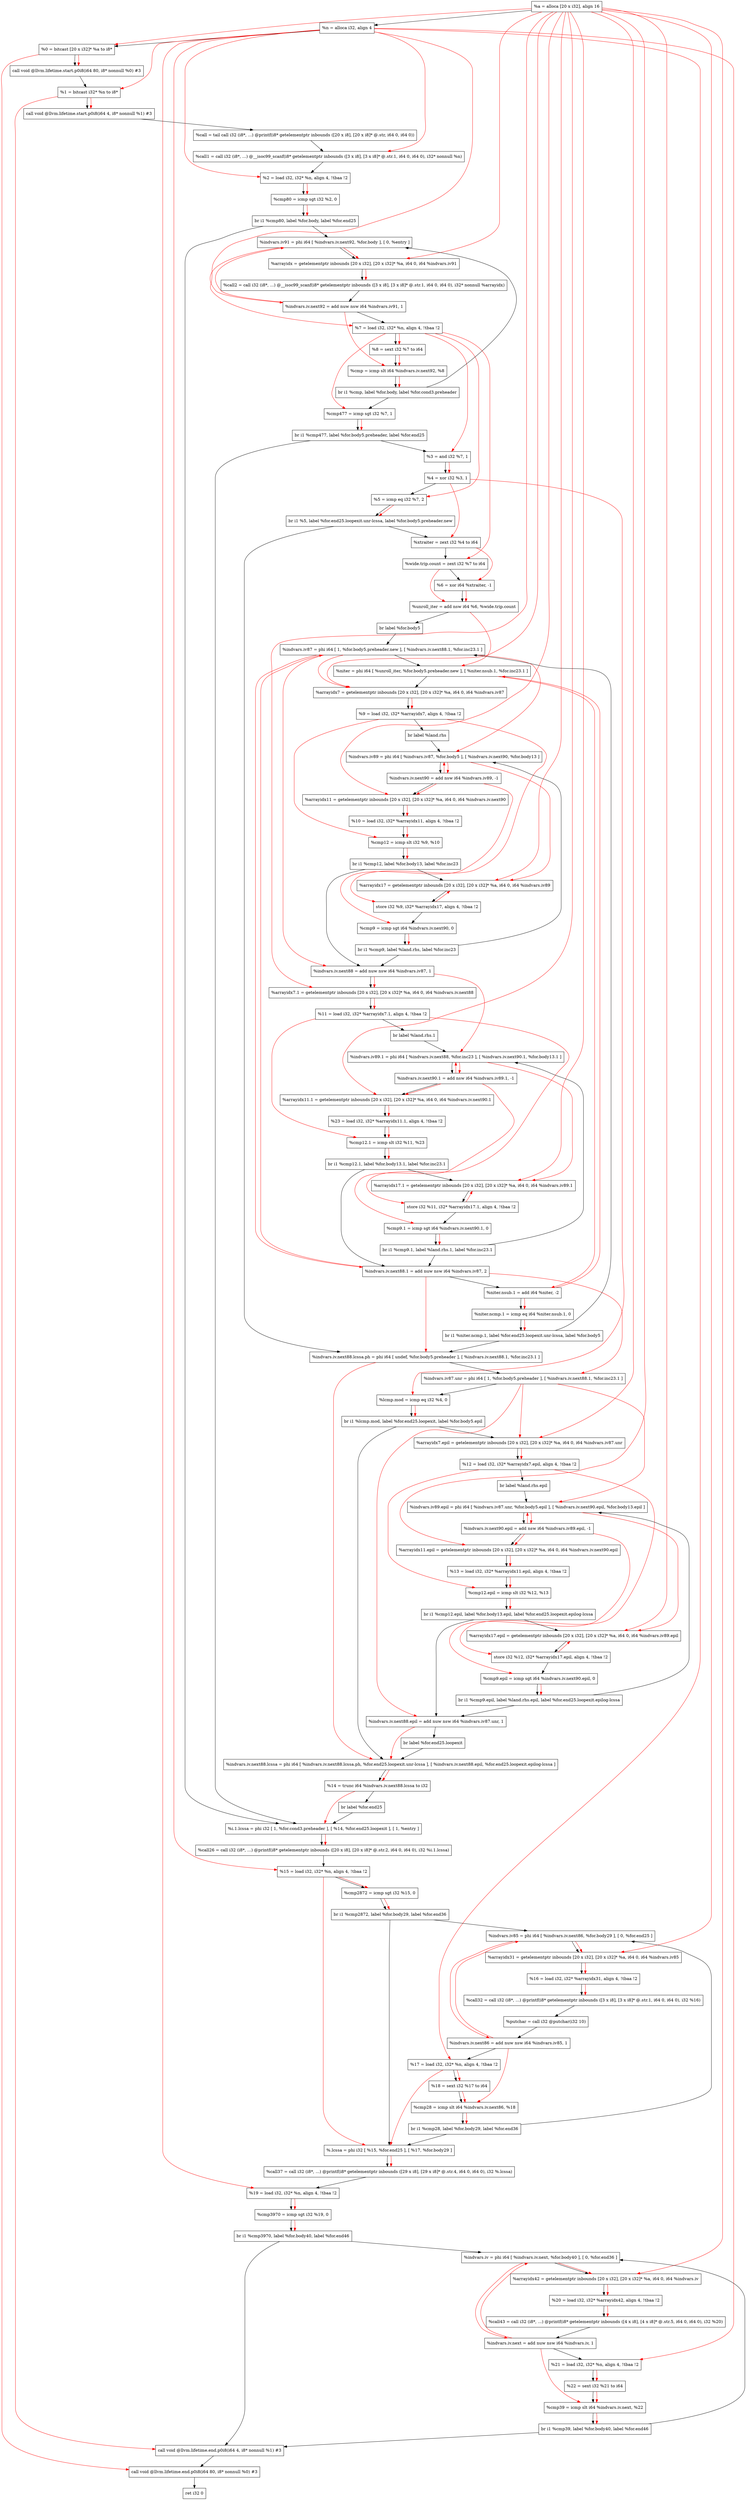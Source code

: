 digraph "CDFG for'func' function" {
	Node0x55d1ced40818[shape=record, label="  %a = alloca [20 x i32], align 16"];
	Node0x55d1ced40ed8[shape=record, label="  %n = alloca i32, align 4"];
	Node0x55d1ced40f58[shape=record, label="  %0 = bitcast [20 x i32]* %a to i8*"];
	Node0x55d1ced413b8[shape=record, label="  call void @llvm.lifetime.start.p0i8(i64 80, i8* nonnull %0) #3"];
	Node0x55d1ced41498[shape=record, label="  %1 = bitcast i32* %n to i8*"];
	Node0x55d1ced415c8[shape=record, label="  call void @llvm.lifetime.start.p0i8(i64 4, i8* nonnull %1) #3"];
	Node0x55d1ced41990[shape=record, label="  %call = tail call i32 (i8*, ...) @printf(i8* getelementptr inbounds ([20 x i8], [20 x i8]* @.str, i64 0, i64 0))"];
	Node0x55d1ced41bd8[shape=record, label="  %call1 = call i32 (i8*, ...) @__isoc99_scanf(i8* getelementptr inbounds ([3 x i8], [3 x i8]* @.str.1, i64 0, i64 0), i32* nonnull %n)"];
	Node0x55d1ced41c98[shape=record, label="  %2 = load i32, i32* %n, align 4, !tbaa !2"];
	Node0x55d1ced42c20[shape=record, label="  %cmp80 = icmp sgt i32 %2, 0"];
	Node0x55d1cecd4468[shape=record, label="  br i1 %cmp80, label %for.body, label %for.end25"];
	Node0x55d1ced42ff0[shape=record, label="  %cmp477 = icmp sgt i32 %7, 1"];
	Node0x55d1cecd4588[shape=record, label="  br i1 %cmp477, label %for.body5.preheader, label %for.end25"];
	Node0x55d1ced43130[shape=record, label="  %3 = and i32 %7, 1"];
	Node0x55d1ced431a0[shape=record, label="  %4 = xor i32 %3, 1"];
	Node0x55d1ced43260[shape=record, label="  %5 = icmp eq i32 %7, 2"];
	Node0x55d1ced43628[shape=record, label="  br i1 %5, label %for.end25.loopexit.unr-lcssa, label %for.body5.preheader.new"];
	Node0x55d1ced43598[shape=record, label="  %xtraiter = zext i32 %4 to i64"];
	Node0x55d1ced43688[shape=record, label="  %wide.trip.count = zext i32 %7 to i64"];
	Node0x55d1ced43760[shape=record, label="  %6 = xor i64 %xtraiter, -1"];
	Node0x55d1ced43800[shape=record, label="  %unroll_iter = add nsw i64 %6, %wide.trip.count"];
	Node0x55d1ced43938[shape=record, label="  br label %for.body5"];
	Node0x55d1ced439e8[shape=record, label="  %indvars.iv91 = phi i64 [ %indvars.iv.next92, %for.body ], [ 0, %entry ]"];
	Node0x55d1ced43ac8[shape=record, label="  %arrayidx = getelementptr inbounds [20 x i32], [20 x i32]* %a, i64 0, i64 %indvars.iv91"];
	Node0x55d1ced43bb8[shape=record, label="  %call2 = call i32 (i8*, ...) @__isoc99_scanf(i8* getelementptr inbounds ([3 x i8], [3 x i8]* @.str.1, i64 0, i64 0), i32* nonnull %arrayidx)"];
	Node0x55d1ced43cf0[shape=record, label="  %indvars.iv.next92 = add nuw nsw i64 %indvars.iv91, 1"];
	Node0x55d1ced42cf8[shape=record, label="  %7 = load i32, i32* %n, align 4, !tbaa !2"];
	Node0x55d1ced44358[shape=record, label="  %8 = sext i32 %7 to i64"];
	Node0x55d1ced44460[shape=record, label="  %cmp = icmp slt i64 %indvars.iv.next92, %8"];
	Node0x55d1ced444e8[shape=record, label="  br i1 %cmp, label %for.body, label %for.cond3.preheader"];
	Node0x55d1ced445b8[shape=record, label="  %indvars.iv87 = phi i64 [ 1, %for.body5.preheader.new ], [ %indvars.iv.next88.1, %for.inc23.1 ]"];
	Node0x55d1ced44748[shape=record, label="  %niter = phi i64 [ %unroll_iter, %for.body5.preheader.new ], [ %niter.nsub.1, %for.inc23.1 ]"];
	Node0x55d1ced44b68[shape=record, label="  %arrayidx7 = getelementptr inbounds [20 x i32], [20 x i32]* %a, i64 0, i64 %indvars.iv87"];
	Node0x55d1ced44c08[shape=record, label="  %9 = load i32, i32* %arrayidx7, align 4, !tbaa !2"];
	Node0x55d1ced44d48[shape=record, label="  br label %land.rhs"];
	Node0x55d1ced44ef8[shape=record, label="  %indvars.iv89 = phi i64 [ %indvars.iv87, %for.body5 ], [ %indvars.iv.next90, %for.body13 ]"];
	Node0x55d1ced45020[shape=record, label="  %indvars.iv.next90 = add nsw i64 %indvars.iv89, -1"];
	Node0x55d1ced450d8[shape=record, label="  %arrayidx11 = getelementptr inbounds [20 x i32], [20 x i32]* %a, i64 0, i64 %indvars.iv.next90"];
	Node0x55d1ced44ce8[shape=record, label="  %10 = load i32, i32* %arrayidx11, align 4, !tbaa !2"];
	Node0x55d1ced45160[shape=record, label="  %cmp12 = icmp slt i32 %9, %10"];
	Node0x55d1ced45298[shape=record, label="  br i1 %cmp12, label %for.body13, label %for.inc23"];
	Node0x55d1ced45328[shape=record, label="  %arrayidx17 = getelementptr inbounds [20 x i32], [20 x i32]* %a, i64 0, i64 %indvars.iv89"];
	Node0x55d1ced453b0[shape=record, label="  store i32 %9, i32* %arrayidx17, align 4, !tbaa !2"];
	Node0x55d1ced45490[shape=record, label="  %cmp9 = icmp sgt i64 %indvars.iv.next90, 0"];
	Node0x55d1ced45538[shape=record, label="  br i1 %cmp9, label %land.rhs, label %for.inc23"];
	Node0x55d1ced455b0[shape=record, label="  %indvars.iv.next88 = add nuw nsw i64 %indvars.iv87, 1"];
	Node0x55d1ced45698[shape=record, label="  %arrayidx7.1 = getelementptr inbounds [20 x i32], [20 x i32]* %a, i64 0, i64 %indvars.iv.next88"];
	Node0x55d1ced45208[shape=record, label="  %11 = load i32, i32* %arrayidx7.1, align 4, !tbaa !2"];
	Node0x55d1ced45f68[shape=record, label="  br label %land.rhs.1"];
	Node0x55d1ced46038[shape=record, label="  %indvars.iv.next88.lcssa.ph = phi i64 [ undef, %for.body5.preheader ], [ %indvars.iv.next88.1, %for.inc23.1 ]"];
	Node0x55d1ced460d8[shape=record, label="  %indvars.iv87.unr = phi i64 [ 1, %for.body5.preheader ], [ %indvars.iv.next88.1, %for.inc23.1 ]"];
	Node0x55d1ced461a0[shape=record, label="  %lcmp.mod = icmp eq i32 %4, 0"];
	Node0x55d1ced463a8[shape=record, label="  br i1 %lcmp.mod, label %for.end25.loopexit, label %for.body5.epil"];
	Node0x55d1ced46438[shape=record, label="  %arrayidx7.epil = getelementptr inbounds [20 x i32], [20 x i32]* %a, i64 0, i64 %indvars.iv87.unr"];
	Node0x55d1ced46318[shape=record, label="  %12 = load i32, i32* %arrayidx7.epil, align 4, !tbaa !2"];
	Node0x55d1ced46558[shape=record, label="  br label %land.rhs.epil"];
	Node0x55d1ced46738[shape=record, label="  %indvars.iv89.epil = phi i64 [ %indvars.iv87.unr, %for.body5.epil ], [ %indvars.iv.next90.epil, %for.body13.epil ]"];
	Node0x55d1ced46890[shape=record, label="  %indvars.iv.next90.epil = add nsw i64 %indvars.iv89.epil, -1"];
	Node0x55d1ced46918[shape=record, label="  %arrayidx11.epil = getelementptr inbounds [20 x i32], [20 x i32]* %a, i64 0, i64 %indvars.iv.next90.epil"];
	Node0x55d1ced464f8[shape=record, label="  %13 = load i32, i32* %arrayidx11.epil, align 4, !tbaa !2"];
	Node0x55d1ced46fc0[shape=record, label="  %cmp12.epil = icmp slt i32 %12, %13"];
	Node0x55d1ced47168[shape=record, label="  br i1 %cmp12.epil, label %for.body13.epil, label %for.end25.loopexit.epilog-lcssa"];
	Node0x55d1ced471f8[shape=record, label="  %arrayidx17.epil = getelementptr inbounds [20 x i32], [20 x i32]* %a, i64 0, i64 %indvars.iv89.epil"];
	Node0x55d1ced47280[shape=record, label="  store i32 %12, i32* %arrayidx17.epil, align 4, !tbaa !2"];
	Node0x55d1ced47330[shape=record, label="  %cmp9.epil = icmp sgt i64 %indvars.iv.next90.epil, 0"];
	Node0x55d1ced473e8[shape=record, label="  br i1 %cmp9.epil, label %land.rhs.epil, label %for.end25.loopexit.epilog-lcssa"];
	Node0x55d1ced47490[shape=record, label="  %indvars.iv.next88.epil = add nuw nsw i64 %indvars.iv87.unr, 1"];
	Node0x55d1ced470a8[shape=record, label="  br label %for.end25.loopexit"];
	Node0x55d1ced47508[shape=record, label="  %indvars.iv.next88.lcssa = phi i64 [ %indvars.iv.next88.lcssa.ph, %for.end25.loopexit.unr-lcssa ], [ %indvars.iv.next88.epil, %for.end25.loopexit.epilog-lcssa ]"];
	Node0x55d1ced42ee8[shape=record, label="  %14 = trunc i64 %indvars.iv.next88.lcssa to i32"];
	Node0x55d1ced466e8[shape=record, label="  br label %for.end25"];
	Node0x55d1ced475d8[shape=record, label="  %i.1.lcssa = phi i32 [ 1, %for.cond3.preheader ], [ %14, %for.end25.loopexit ], [ 1, %entry ]"];
	Node0x55d1ced47758[shape=record, label="  %call26 = call i32 (i8*, ...) @printf(i8* getelementptr inbounds ([20 x i8], [20 x i8]* @.str.2, i64 0, i64 0), i32 %i.1.lcssa)"];
	Node0x55d1ced42dd8[shape=record, label="  %15 = load i32, i32* %n, align 4, !tbaa !2"];
	Node0x55d1ced47830[shape=record, label="  %cmp2872 = icmp sgt i32 %15, 0"];
	Node0x55d1ced47a18[shape=record, label="  br i1 %cmp2872, label %for.body29, label %for.end36"];
	Node0x55d1ced47ae8[shape=record, label="  %indvars.iv85 = phi i64 [ %indvars.iv.next86, %for.body29 ], [ 0, %for.end25 ]"];
	Node0x55d1ced47bc8[shape=record, label="  %arrayidx31 = getelementptr inbounds [20 x i32], [20 x i32]* %a, i64 0, i64 %indvars.iv85"];
	Node0x55d1ced47c68[shape=record, label="  %16 = load i32, i32* %arrayidx31, align 4, !tbaa !2"];
	Node0x55d1ced47d18[shape=record, label="  %call32 = call i32 (i8*, ...) @printf(i8* getelementptr inbounds ([3 x i8], [3 x i8]* @.str.1, i64 0, i64 0), i32 %16)"];
	Node0x55d1ced47ed0[shape=record, label="  %putchar = call i32 @putchar(i32 10)"];
	Node0x55d1ced47ff0[shape=record, label="  %indvars.iv.next86 = add nuw nsw i64 %indvars.iv85, 1"];
	Node0x55d1ced478d8[shape=record, label="  %17 = load i32, i32* %n, align 4, !tbaa !2"];
	Node0x55d1ced48048[shape=record, label="  %18 = sext i32 %17 to i64"];
	Node0x55d1ced480f0[shape=record, label="  %cmp28 = icmp slt i64 %indvars.iv.next86, %18"];
	Node0x55d1ced48178[shape=record, label="  br i1 %cmp28, label %for.body29, label %for.end36"];
	Node0x55d1ced481c8[shape=record, label="  %.lcssa = phi i32 [ %15, %for.end25 ], [ %17, %for.body29 ]"];
	Node0x55d1ced48368[shape=record, label="  %call37 = call i32 (i8*, ...) @printf(i8* getelementptr inbounds ([29 x i8], [29 x i8]* @.str.4, i64 0, i64 0), i32 %.lcssa)"];
	Node0x55d1ced47988[shape=record, label="  %19 = load i32, i32* %n, align 4, !tbaa !2"];
	Node0x55d1ced48440[shape=record, label="  %cmp3970 = icmp sgt i32 %19, 0"];
	Node0x55d1ced48648[shape=record, label="  br i1 %cmp3970, label %for.body40, label %for.end46"];
	Node0x55d1ced486c8[shape=record, label="  %indvars.iv = phi i64 [ %indvars.iv.next, %for.body40 ], [ 0, %for.end36 ]"];
	Node0x55d1ced487d8[shape=record, label="  %arrayidx42 = getelementptr inbounds [20 x i32], [20 x i32]* %a, i64 0, i64 %indvars.iv"];
	Node0x55d1ced48878[shape=record, label="  %20 = load i32, i32* %arrayidx42, align 4, !tbaa !2"];
	Node0x55d1ced489a8[shape=record, label="  %call43 = call i32 (i8*, ...) @printf(i8* getelementptr inbounds ([4 x i8], [4 x i8]* @.str.5, i64 0, i64 0), i32 %20)"];
	Node0x55d1ced48a80[shape=record, label="  %indvars.iv.next = add nuw nsw i64 %indvars.iv, 1"];
	Node0x55d1ced48508[shape=record, label="  %21 = load i32, i32* %n, align 4, !tbaa !2"];
	Node0x55d1ced48ad8[shape=record, label="  %22 = sext i32 %21 to i64"];
	Node0x55d1ced48b50[shape=record, label="  %cmp39 = icmp slt i64 %indvars.iv.next, %22"];
	Node0x55d1ced48bf8[shape=record, label="  br i1 %cmp39, label %for.body40, label %for.end46"];
	Node0x55d1ced48dd8[shape=record, label="  call void @llvm.lifetime.end.p0i8(i64 4, i8* nonnull %1) #3"];
	Node0x55d1ced48f38[shape=record, label="  call void @llvm.lifetime.end.p0i8(i64 80, i8* nonnull %0) #3"];
	Node0x55d1ced48ff8[shape=record, label="  ret i32 0"];
	Node0x55d1ced49128[shape=record, label="  %indvars.iv89.1 = phi i64 [ %indvars.iv.next88, %for.inc23 ], [ %indvars.iv.next90.1, %for.body13.1 ]"];
	Node0x55d1ced49250[shape=record, label="  %indvars.iv.next90.1 = add nsw i64 %indvars.iv89.1, -1"];
	Node0x55d1ced49308[shape=record, label="  %arrayidx11.1 = getelementptr inbounds [20 x i32], [20 x i32]* %a, i64 0, i64 %indvars.iv.next90.1"];
	Node0x55d1ced44ea8[shape=record, label="  %23 = load i32, i32* %arrayidx11.1, align 4, !tbaa !2"];
	Node0x55d1ced49390[shape=record, label="  %cmp12.1 = icmp slt i32 %11, %23"];
	Node0x55d1ced49418[shape=record, label="  br i1 %cmp12.1, label %for.body13.1, label %for.inc23.1"];
	Node0x55d1ced494a8[shape=record, label="  %arrayidx17.1 = getelementptr inbounds [20 x i32], [20 x i32]* %a, i64 0, i64 %indvars.iv89.1"];
	Node0x55d1ced49530[shape=record, label="  store i32 %11, i32* %arrayidx17.1, align 4, !tbaa !2"];
	Node0x55d1ced495e0[shape=record, label="  %cmp9.1 = icmp sgt i64 %indvars.iv.next90.1, 0"];
	Node0x55d1ced45738[shape=record, label="  br i1 %cmp9.1, label %land.rhs.1, label %for.inc23.1"];
	Node0x55d1ced457b0[shape=record, label="  %indvars.iv.next88.1 = add nuw nsw i64 %indvars.iv87, 2"];
	Node0x55d1ced45820[shape=record, label="  %niter.nsub.1 = add i64 %niter, -2"];
	Node0x55d1ced45890[shape=record, label="  %niter.ncmp.1 = icmp eq i64 %niter.nsub.1, 0"];
	Node0x55d1ced45978[shape=record, label="  br i1 %niter.ncmp.1, label %for.end25.loopexit.unr-lcssa, label %for.body5"];
	Node0x55d1ced40818 -> Node0x55d1ced40ed8
	Node0x55d1ced40ed8 -> Node0x55d1ced40f58
	Node0x55d1ced40f58 -> Node0x55d1ced413b8
	Node0x55d1ced413b8 -> Node0x55d1ced41498
	Node0x55d1ced41498 -> Node0x55d1ced415c8
	Node0x55d1ced415c8 -> Node0x55d1ced41990
	Node0x55d1ced41990 -> Node0x55d1ced41bd8
	Node0x55d1ced41bd8 -> Node0x55d1ced41c98
	Node0x55d1ced41c98 -> Node0x55d1ced42c20
	Node0x55d1ced42c20 -> Node0x55d1cecd4468
	Node0x55d1cecd4468 -> Node0x55d1ced439e8
	Node0x55d1cecd4468 -> Node0x55d1ced475d8
	Node0x55d1ced42ff0 -> Node0x55d1cecd4588
	Node0x55d1cecd4588 -> Node0x55d1ced43130
	Node0x55d1cecd4588 -> Node0x55d1ced475d8
	Node0x55d1ced43130 -> Node0x55d1ced431a0
	Node0x55d1ced431a0 -> Node0x55d1ced43260
	Node0x55d1ced43260 -> Node0x55d1ced43628
	Node0x55d1ced43628 -> Node0x55d1ced46038
	Node0x55d1ced43628 -> Node0x55d1ced43598
	Node0x55d1ced43598 -> Node0x55d1ced43688
	Node0x55d1ced43688 -> Node0x55d1ced43760
	Node0x55d1ced43760 -> Node0x55d1ced43800
	Node0x55d1ced43800 -> Node0x55d1ced43938
	Node0x55d1ced43938 -> Node0x55d1ced445b8
	Node0x55d1ced439e8 -> Node0x55d1ced43ac8
	Node0x55d1ced43ac8 -> Node0x55d1ced43bb8
	Node0x55d1ced43bb8 -> Node0x55d1ced43cf0
	Node0x55d1ced43cf0 -> Node0x55d1ced42cf8
	Node0x55d1ced42cf8 -> Node0x55d1ced44358
	Node0x55d1ced44358 -> Node0x55d1ced44460
	Node0x55d1ced44460 -> Node0x55d1ced444e8
	Node0x55d1ced444e8 -> Node0x55d1ced439e8
	Node0x55d1ced444e8 -> Node0x55d1ced42ff0
	Node0x55d1ced445b8 -> Node0x55d1ced44748
	Node0x55d1ced44748 -> Node0x55d1ced44b68
	Node0x55d1ced44b68 -> Node0x55d1ced44c08
	Node0x55d1ced44c08 -> Node0x55d1ced44d48
	Node0x55d1ced44d48 -> Node0x55d1ced44ef8
	Node0x55d1ced44ef8 -> Node0x55d1ced45020
	Node0x55d1ced45020 -> Node0x55d1ced450d8
	Node0x55d1ced450d8 -> Node0x55d1ced44ce8
	Node0x55d1ced44ce8 -> Node0x55d1ced45160
	Node0x55d1ced45160 -> Node0x55d1ced45298
	Node0x55d1ced45298 -> Node0x55d1ced45328
	Node0x55d1ced45298 -> Node0x55d1ced455b0
	Node0x55d1ced45328 -> Node0x55d1ced453b0
	Node0x55d1ced453b0 -> Node0x55d1ced45490
	Node0x55d1ced45490 -> Node0x55d1ced45538
	Node0x55d1ced45538 -> Node0x55d1ced44ef8
	Node0x55d1ced45538 -> Node0x55d1ced455b0
	Node0x55d1ced455b0 -> Node0x55d1ced45698
	Node0x55d1ced45698 -> Node0x55d1ced45208
	Node0x55d1ced45208 -> Node0x55d1ced45f68
	Node0x55d1ced45f68 -> Node0x55d1ced49128
	Node0x55d1ced46038 -> Node0x55d1ced460d8
	Node0x55d1ced460d8 -> Node0x55d1ced461a0
	Node0x55d1ced461a0 -> Node0x55d1ced463a8
	Node0x55d1ced463a8 -> Node0x55d1ced47508
	Node0x55d1ced463a8 -> Node0x55d1ced46438
	Node0x55d1ced46438 -> Node0x55d1ced46318
	Node0x55d1ced46318 -> Node0x55d1ced46558
	Node0x55d1ced46558 -> Node0x55d1ced46738
	Node0x55d1ced46738 -> Node0x55d1ced46890
	Node0x55d1ced46890 -> Node0x55d1ced46918
	Node0x55d1ced46918 -> Node0x55d1ced464f8
	Node0x55d1ced464f8 -> Node0x55d1ced46fc0
	Node0x55d1ced46fc0 -> Node0x55d1ced47168
	Node0x55d1ced47168 -> Node0x55d1ced471f8
	Node0x55d1ced47168 -> Node0x55d1ced47490
	Node0x55d1ced471f8 -> Node0x55d1ced47280
	Node0x55d1ced47280 -> Node0x55d1ced47330
	Node0x55d1ced47330 -> Node0x55d1ced473e8
	Node0x55d1ced473e8 -> Node0x55d1ced46738
	Node0x55d1ced473e8 -> Node0x55d1ced47490
	Node0x55d1ced47490 -> Node0x55d1ced470a8
	Node0x55d1ced470a8 -> Node0x55d1ced47508
	Node0x55d1ced47508 -> Node0x55d1ced42ee8
	Node0x55d1ced42ee8 -> Node0x55d1ced466e8
	Node0x55d1ced466e8 -> Node0x55d1ced475d8
	Node0x55d1ced475d8 -> Node0x55d1ced47758
	Node0x55d1ced47758 -> Node0x55d1ced42dd8
	Node0x55d1ced42dd8 -> Node0x55d1ced47830
	Node0x55d1ced47830 -> Node0x55d1ced47a18
	Node0x55d1ced47a18 -> Node0x55d1ced47ae8
	Node0x55d1ced47a18 -> Node0x55d1ced481c8
	Node0x55d1ced47ae8 -> Node0x55d1ced47bc8
	Node0x55d1ced47bc8 -> Node0x55d1ced47c68
	Node0x55d1ced47c68 -> Node0x55d1ced47d18
	Node0x55d1ced47d18 -> Node0x55d1ced47ed0
	Node0x55d1ced47ed0 -> Node0x55d1ced47ff0
	Node0x55d1ced47ff0 -> Node0x55d1ced478d8
	Node0x55d1ced478d8 -> Node0x55d1ced48048
	Node0x55d1ced48048 -> Node0x55d1ced480f0
	Node0x55d1ced480f0 -> Node0x55d1ced48178
	Node0x55d1ced48178 -> Node0x55d1ced47ae8
	Node0x55d1ced48178 -> Node0x55d1ced481c8
	Node0x55d1ced481c8 -> Node0x55d1ced48368
	Node0x55d1ced48368 -> Node0x55d1ced47988
	Node0x55d1ced47988 -> Node0x55d1ced48440
	Node0x55d1ced48440 -> Node0x55d1ced48648
	Node0x55d1ced48648 -> Node0x55d1ced486c8
	Node0x55d1ced48648 -> Node0x55d1ced48dd8
	Node0x55d1ced486c8 -> Node0x55d1ced487d8
	Node0x55d1ced487d8 -> Node0x55d1ced48878
	Node0x55d1ced48878 -> Node0x55d1ced489a8
	Node0x55d1ced489a8 -> Node0x55d1ced48a80
	Node0x55d1ced48a80 -> Node0x55d1ced48508
	Node0x55d1ced48508 -> Node0x55d1ced48ad8
	Node0x55d1ced48ad8 -> Node0x55d1ced48b50
	Node0x55d1ced48b50 -> Node0x55d1ced48bf8
	Node0x55d1ced48bf8 -> Node0x55d1ced486c8
	Node0x55d1ced48bf8 -> Node0x55d1ced48dd8
	Node0x55d1ced48dd8 -> Node0x55d1ced48f38
	Node0x55d1ced48f38 -> Node0x55d1ced48ff8
	Node0x55d1ced49128 -> Node0x55d1ced49250
	Node0x55d1ced49250 -> Node0x55d1ced49308
	Node0x55d1ced49308 -> Node0x55d1ced44ea8
	Node0x55d1ced44ea8 -> Node0x55d1ced49390
	Node0x55d1ced49390 -> Node0x55d1ced49418
	Node0x55d1ced49418 -> Node0x55d1ced494a8
	Node0x55d1ced49418 -> Node0x55d1ced457b0
	Node0x55d1ced494a8 -> Node0x55d1ced49530
	Node0x55d1ced49530 -> Node0x55d1ced495e0
	Node0x55d1ced495e0 -> Node0x55d1ced45738
	Node0x55d1ced45738 -> Node0x55d1ced49128
	Node0x55d1ced45738 -> Node0x55d1ced457b0
	Node0x55d1ced457b0 -> Node0x55d1ced45820
	Node0x55d1ced45820 -> Node0x55d1ced45890
	Node0x55d1ced45890 -> Node0x55d1ced45978
	Node0x55d1ced45978 -> Node0x55d1ced46038
	Node0x55d1ced45978 -> Node0x55d1ced445b8
edge [color=red]
	Node0x55d1ced40818 -> Node0x55d1ced40f58
	Node0x55d1ced40f58 -> Node0x55d1ced413b8
	Node0x55d1ced40ed8 -> Node0x55d1ced41498
	Node0x55d1ced41498 -> Node0x55d1ced415c8
	Node0x55d1ced40ed8 -> Node0x55d1ced41bd8
	Node0x55d1ced40ed8 -> Node0x55d1ced41c98
	Node0x55d1ced41c98 -> Node0x55d1ced42c20
	Node0x55d1ced42c20 -> Node0x55d1cecd4468
	Node0x55d1ced42cf8 -> Node0x55d1ced42ff0
	Node0x55d1ced42ff0 -> Node0x55d1cecd4588
	Node0x55d1ced42cf8 -> Node0x55d1ced43130
	Node0x55d1ced43130 -> Node0x55d1ced431a0
	Node0x55d1ced42cf8 -> Node0x55d1ced43260
	Node0x55d1ced43260 -> Node0x55d1ced43628
	Node0x55d1ced431a0 -> Node0x55d1ced43598
	Node0x55d1ced42cf8 -> Node0x55d1ced43688
	Node0x55d1ced43598 -> Node0x55d1ced43760
	Node0x55d1ced43760 -> Node0x55d1ced43800
	Node0x55d1ced43688 -> Node0x55d1ced43800
	Node0x55d1ced43cf0 -> Node0x55d1ced439e8
	Node0x55d1ced40818 -> Node0x55d1ced43ac8
	Node0x55d1ced439e8 -> Node0x55d1ced43ac8
	Node0x55d1ced43ac8 -> Node0x55d1ced43bb8
	Node0x55d1ced439e8 -> Node0x55d1ced43cf0
	Node0x55d1ced40ed8 -> Node0x55d1ced42cf8
	Node0x55d1ced42cf8 -> Node0x55d1ced44358
	Node0x55d1ced43cf0 -> Node0x55d1ced44460
	Node0x55d1ced44358 -> Node0x55d1ced44460
	Node0x55d1ced44460 -> Node0x55d1ced444e8
	Node0x55d1ced457b0 -> Node0x55d1ced445b8
	Node0x55d1ced43800 -> Node0x55d1ced44748
	Node0x55d1ced45820 -> Node0x55d1ced44748
	Node0x55d1ced40818 -> Node0x55d1ced44b68
	Node0x55d1ced445b8 -> Node0x55d1ced44b68
	Node0x55d1ced44b68 -> Node0x55d1ced44c08
	Node0x55d1ced445b8 -> Node0x55d1ced44ef8
	Node0x55d1ced45020 -> Node0x55d1ced44ef8
	Node0x55d1ced44ef8 -> Node0x55d1ced45020
	Node0x55d1ced40818 -> Node0x55d1ced450d8
	Node0x55d1ced45020 -> Node0x55d1ced450d8
	Node0x55d1ced450d8 -> Node0x55d1ced44ce8
	Node0x55d1ced44c08 -> Node0x55d1ced45160
	Node0x55d1ced44ce8 -> Node0x55d1ced45160
	Node0x55d1ced45160 -> Node0x55d1ced45298
	Node0x55d1ced40818 -> Node0x55d1ced45328
	Node0x55d1ced44ef8 -> Node0x55d1ced45328
	Node0x55d1ced44c08 -> Node0x55d1ced453b0
	Node0x55d1ced453b0 -> Node0x55d1ced45328
	Node0x55d1ced45020 -> Node0x55d1ced45490
	Node0x55d1ced45490 -> Node0x55d1ced45538
	Node0x55d1ced445b8 -> Node0x55d1ced455b0
	Node0x55d1ced40818 -> Node0x55d1ced45698
	Node0x55d1ced455b0 -> Node0x55d1ced45698
	Node0x55d1ced45698 -> Node0x55d1ced45208
	Node0x55d1ced457b0 -> Node0x55d1ced46038
	Node0x55d1ced457b0 -> Node0x55d1ced460d8
	Node0x55d1ced431a0 -> Node0x55d1ced461a0
	Node0x55d1ced461a0 -> Node0x55d1ced463a8
	Node0x55d1ced40818 -> Node0x55d1ced46438
	Node0x55d1ced460d8 -> Node0x55d1ced46438
	Node0x55d1ced46438 -> Node0x55d1ced46318
	Node0x55d1ced460d8 -> Node0x55d1ced46738
	Node0x55d1ced46890 -> Node0x55d1ced46738
	Node0x55d1ced46738 -> Node0x55d1ced46890
	Node0x55d1ced40818 -> Node0x55d1ced46918
	Node0x55d1ced46890 -> Node0x55d1ced46918
	Node0x55d1ced46918 -> Node0x55d1ced464f8
	Node0x55d1ced46318 -> Node0x55d1ced46fc0
	Node0x55d1ced464f8 -> Node0x55d1ced46fc0
	Node0x55d1ced46fc0 -> Node0x55d1ced47168
	Node0x55d1ced40818 -> Node0x55d1ced471f8
	Node0x55d1ced46738 -> Node0x55d1ced471f8
	Node0x55d1ced46318 -> Node0x55d1ced47280
	Node0x55d1ced47280 -> Node0x55d1ced471f8
	Node0x55d1ced46890 -> Node0x55d1ced47330
	Node0x55d1ced47330 -> Node0x55d1ced473e8
	Node0x55d1ced460d8 -> Node0x55d1ced47490
	Node0x55d1ced46038 -> Node0x55d1ced47508
	Node0x55d1ced47490 -> Node0x55d1ced47508
	Node0x55d1ced47508 -> Node0x55d1ced42ee8
	Node0x55d1ced42ee8 -> Node0x55d1ced475d8
	Node0x55d1ced475d8 -> Node0x55d1ced47758
	Node0x55d1ced40ed8 -> Node0x55d1ced42dd8
	Node0x55d1ced42dd8 -> Node0x55d1ced47830
	Node0x55d1ced47830 -> Node0x55d1ced47a18
	Node0x55d1ced47ff0 -> Node0x55d1ced47ae8
	Node0x55d1ced40818 -> Node0x55d1ced47bc8
	Node0x55d1ced47ae8 -> Node0x55d1ced47bc8
	Node0x55d1ced47bc8 -> Node0x55d1ced47c68
	Node0x55d1ced47c68 -> Node0x55d1ced47d18
	Node0x55d1ced47ae8 -> Node0x55d1ced47ff0
	Node0x55d1ced40ed8 -> Node0x55d1ced478d8
	Node0x55d1ced478d8 -> Node0x55d1ced48048
	Node0x55d1ced47ff0 -> Node0x55d1ced480f0
	Node0x55d1ced48048 -> Node0x55d1ced480f0
	Node0x55d1ced480f0 -> Node0x55d1ced48178
	Node0x55d1ced42dd8 -> Node0x55d1ced481c8
	Node0x55d1ced478d8 -> Node0x55d1ced481c8
	Node0x55d1ced481c8 -> Node0x55d1ced48368
	Node0x55d1ced40ed8 -> Node0x55d1ced47988
	Node0x55d1ced47988 -> Node0x55d1ced48440
	Node0x55d1ced48440 -> Node0x55d1ced48648
	Node0x55d1ced48a80 -> Node0x55d1ced486c8
	Node0x55d1ced40818 -> Node0x55d1ced487d8
	Node0x55d1ced486c8 -> Node0x55d1ced487d8
	Node0x55d1ced487d8 -> Node0x55d1ced48878
	Node0x55d1ced48878 -> Node0x55d1ced489a8
	Node0x55d1ced486c8 -> Node0x55d1ced48a80
	Node0x55d1ced40ed8 -> Node0x55d1ced48508
	Node0x55d1ced48508 -> Node0x55d1ced48ad8
	Node0x55d1ced48a80 -> Node0x55d1ced48b50
	Node0x55d1ced48ad8 -> Node0x55d1ced48b50
	Node0x55d1ced48b50 -> Node0x55d1ced48bf8
	Node0x55d1ced41498 -> Node0x55d1ced48dd8
	Node0x55d1ced40f58 -> Node0x55d1ced48f38
	Node0x55d1ced455b0 -> Node0x55d1ced49128
	Node0x55d1ced49250 -> Node0x55d1ced49128
	Node0x55d1ced49128 -> Node0x55d1ced49250
	Node0x55d1ced40818 -> Node0x55d1ced49308
	Node0x55d1ced49250 -> Node0x55d1ced49308
	Node0x55d1ced49308 -> Node0x55d1ced44ea8
	Node0x55d1ced45208 -> Node0x55d1ced49390
	Node0x55d1ced44ea8 -> Node0x55d1ced49390
	Node0x55d1ced49390 -> Node0x55d1ced49418
	Node0x55d1ced40818 -> Node0x55d1ced494a8
	Node0x55d1ced49128 -> Node0x55d1ced494a8
	Node0x55d1ced45208 -> Node0x55d1ced49530
	Node0x55d1ced49530 -> Node0x55d1ced494a8
	Node0x55d1ced49250 -> Node0x55d1ced495e0
	Node0x55d1ced495e0 -> Node0x55d1ced45738
	Node0x55d1ced445b8 -> Node0x55d1ced457b0
	Node0x55d1ced44748 -> Node0x55d1ced45820
	Node0x55d1ced45820 -> Node0x55d1ced45890
	Node0x55d1ced45890 -> Node0x55d1ced45978
}

